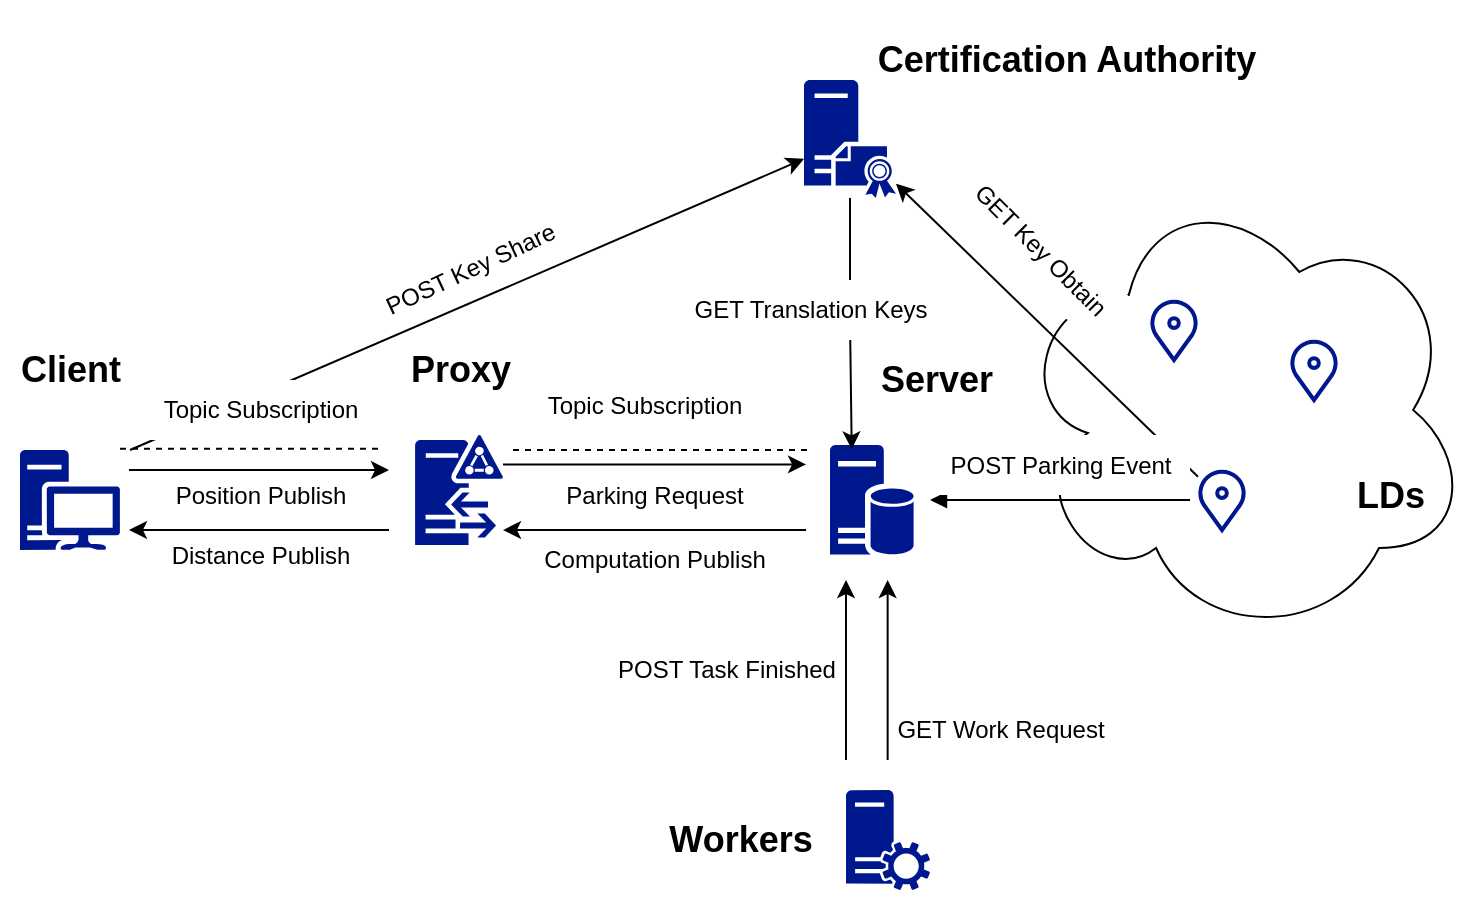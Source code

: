 <mxfile version="27.1.4">
  <diagram name="Page-1" id="tL0EpzMPCiaH0TBD6QNw">
    <mxGraphModel dx="881" dy="511" grid="1" gridSize="10" guides="1" tooltips="1" connect="1" arrows="1" fold="1" page="1" pageScale="1" pageWidth="850" pageHeight="1100" math="1" shadow="0">
      <root>
        <mxCell id="0" />
        <mxCell id="1" parent="0" />
        <mxCell id="9BL0vlbrnJeQ3a65S5Mm-3" value="" style="ellipse;shape=cloud;whiteSpace=wrap;html=1;" vertex="1" parent="1">
          <mxGeometry x="582.5" y="170" width="227.5" height="230" as="geometry" />
        </mxCell>
        <mxCell id="9BL0vlbrnJeQ3a65S5Mm-7" style="edgeStyle=orthogonalEdgeStyle;rounded=0;orthogonalLoop=1;jettySize=auto;html=1;endArrow=none;startFill=0;dashed=1;" edge="1" parent="1">
          <mxGeometry relative="1" as="geometry">
            <mxPoint x="265" y="304.38" as="targetPoint" />
            <mxPoint x="135" y="304.38" as="sourcePoint" />
          </mxGeometry>
        </mxCell>
        <mxCell id="YgEAm29q99Pr3n_9_nYM-4" value="" style="sketch=0;aspect=fixed;pointerEvents=1;shadow=0;dashed=0;html=1;strokeColor=none;labelPosition=center;verticalLabelPosition=bottom;verticalAlign=top;align=center;fillColor=#00188D;shape=mxgraph.mscae.enterprise.workstation_client" parent="1" vertex="1">
          <mxGeometry x="85" y="305" width="50" height="50" as="geometry" />
        </mxCell>
        <mxCell id="YgEAm29q99Pr3n_9_nYM-6" value="" style="sketch=0;aspect=fixed;pointerEvents=1;shadow=0;dashed=0;html=1;strokeColor=none;labelPosition=center;verticalLabelPosition=bottom;verticalAlign=top;align=center;fillColor=#00188D;shape=mxgraph.mscae.enterprise.database_server" parent="1" vertex="1">
          <mxGeometry x="490" y="302.5" width="41.8" height="55" as="geometry" />
        </mxCell>
        <mxCell id="YgEAm29q99Pr3n_9_nYM-9" value="" style="html=1;verticalLabelPosition=bottom;align=center;labelBackgroundColor=#ffffff;verticalAlign=top;strokeWidth=2;strokeColor=#00188D;shadow=0;dashed=0;shape=mxgraph.ios7.icons.location;" parent="1" vertex="1">
          <mxGeometry x="650" y="230" width="24" height="30" as="geometry" />
        </mxCell>
        <mxCell id="9BL0vlbrnJeQ3a65S5Mm-24" style="rounded=0;orthogonalLoop=1;jettySize=auto;html=1;" edge="1" parent="1" source="YgEAm29q99Pr3n_9_nYM-10" target="9BL0vlbrnJeQ3a65S5Mm-22">
          <mxGeometry relative="1" as="geometry" />
        </mxCell>
        <mxCell id="YgEAm29q99Pr3n_9_nYM-10" value="" style="html=1;verticalLabelPosition=bottom;align=center;labelBackgroundColor=#ffffff;verticalAlign=top;strokeWidth=2;strokeColor=#00188D;shadow=0;dashed=0;shape=mxgraph.ios7.icons.location;" parent="1" vertex="1">
          <mxGeometry x="674" y="315" width="24" height="30" as="geometry" />
        </mxCell>
        <mxCell id="YgEAm29q99Pr3n_9_nYM-12" value="" style="sketch=0;aspect=fixed;pointerEvents=1;shadow=0;dashed=0;html=1;strokeColor=none;labelPosition=center;verticalLabelPosition=bottom;verticalAlign=top;align=center;fillColor=#00188D;shape=mxgraph.mscae.enterprise.d" parent="1" vertex="1">
          <mxGeometry x="282.5" y="297.5" width="44" height="55" as="geometry" />
        </mxCell>
        <mxCell id="YgEAm29q99Pr3n_9_nYM-14" style="rounded=0;orthogonalLoop=1;jettySize=auto;html=1;jumpStyle=none;endArrow=none;startFill=1;flowAnimation=0;startArrow=classic;" parent="1" edge="1" source="9BL0vlbrnJeQ3a65S5Mm-22">
          <mxGeometry relative="1" as="geometry">
            <mxPoint x="470" y="170" as="sourcePoint" />
            <mxPoint x="140" y="305" as="targetPoint" />
          </mxGeometry>
        </mxCell>
        <mxCell id="YgEAm29q99Pr3n_9_nYM-16" style="rounded=0;orthogonalLoop=1;jettySize=auto;html=1;entryX=1.045;entryY=0.573;entryDx=0;entryDy=0;entryPerimeter=0;jumpStyle=none;endArrow=none;startFill=1;endFill=1;startArrow=classic;" parent="1" edge="1">
          <mxGeometry relative="1" as="geometry">
            <mxPoint x="478.02" y="312.19" as="sourcePoint" />
            <mxPoint x="326.5" y="312.205" as="targetPoint" />
          </mxGeometry>
        </mxCell>
        <mxCell id="YgEAm29q99Pr3n_9_nYM-18" style="rounded=0;orthogonalLoop=1;jettySize=auto;html=1;jumpStyle=none;endArrow=block;startFill=0;endFill=1;" parent="1" edge="1">
          <mxGeometry relative="1" as="geometry">
            <mxPoint x="670" y="330" as="sourcePoint" />
            <mxPoint x="540" y="330" as="targetPoint" />
          </mxGeometry>
        </mxCell>
        <mxCell id="YgEAm29q99Pr3n_9_nYM-20" value="&lt;h2&gt;LDs&lt;/h2&gt;" style="text;html=1;align=center;verticalAlign=middle;resizable=0;points=[];autosize=1;strokeColor=none;fillColor=none;" parent="1" vertex="1">
          <mxGeometry x="740" y="297.5" width="60" height="60" as="geometry" />
        </mxCell>
        <mxCell id="YgEAm29q99Pr3n_9_nYM-23" value="&lt;h2&gt;Server&lt;/h2&gt;" style="text;html=1;align=center;verticalAlign=middle;resizable=0;points=[];autosize=1;strokeColor=none;fillColor=none;" parent="1" vertex="1">
          <mxGeometry x="502.5" y="240" width="80" height="60" as="geometry" />
        </mxCell>
        <mxCell id="YgEAm29q99Pr3n_9_nYM-25" value="&lt;h2&gt;Client&lt;/h2&gt;" style="text;html=1;align=center;verticalAlign=middle;resizable=0;points=[];autosize=1;strokeColor=none;fillColor=none;" parent="1" vertex="1">
          <mxGeometry x="75" y="235" width="70" height="60" as="geometry" />
        </mxCell>
        <mxCell id="YgEAm29q99Pr3n_9_nYM-32" value="" style="sketch=0;pointerEvents=1;shadow=0;dashed=0;html=1;strokeColor=none;labelPosition=center;verticalLabelPosition=bottom;verticalAlign=top;align=center;fillColor=#00188D;shape=mxgraph.mscae.system_center.roles" parent="1" vertex="1">
          <mxGeometry x="498" y="475" width="42" height="50" as="geometry" />
        </mxCell>
        <mxCell id="YgEAm29q99Pr3n_9_nYM-33" style="rounded=0;orthogonalLoop=1;jettySize=auto;html=1;jumpStyle=none;endArrow=none;startFill=1;endFill=1;startArrow=classic;" parent="1" edge="1">
          <mxGeometry relative="1" as="geometry">
            <mxPoint x="518.82" y="370" as="sourcePoint" />
            <mxPoint x="518.82" y="460" as="targetPoint" />
          </mxGeometry>
        </mxCell>
        <mxCell id="YgEAm29q99Pr3n_9_nYM-36" value="&lt;h2&gt;Workers&lt;/h2&gt;" style="text;html=1;align=center;verticalAlign=middle;resizable=0;points=[];autosize=1;strokeColor=none;fillColor=none;" parent="1" vertex="1">
          <mxGeometry x="400" y="470" width="90" height="60" as="geometry" />
        </mxCell>
        <mxCell id="9BL0vlbrnJeQ3a65S5Mm-1" value="&lt;h2&gt;Proxy&lt;/h2&gt;" style="text;html=1;align=center;verticalAlign=middle;resizable=0;points=[];autosize=1;strokeColor=none;fillColor=none;" vertex="1" parent="1">
          <mxGeometry x="269.5" y="235" width="70" height="60" as="geometry" />
        </mxCell>
        <mxCell id="9BL0vlbrnJeQ3a65S5Mm-2" value="&lt;div&gt;POST Key Share&lt;/div&gt;" style="text;html=1;align=center;verticalAlign=middle;resizable=0;points=[];autosize=1;strokeColor=none;fillColor=none;rotation=-25;" vertex="1" parent="1">
          <mxGeometry x="254.5" y="200" width="110" height="30" as="geometry" />
        </mxCell>
        <mxCell id="9BL0vlbrnJeQ3a65S5Mm-6" value="GET Key Obtain" style="text;html=1;align=center;verticalAlign=middle;resizable=0;points=[];autosize=1;strokeColor=none;fillColor=default;rotation=45;" vertex="1" parent="1">
          <mxGeometry x="540" y="190" width="110" height="30" as="geometry" />
        </mxCell>
        <mxCell id="9BL0vlbrnJeQ3a65S5Mm-8" value="Topic Subscription" style="text;html=1;align=center;verticalAlign=middle;resizable=0;points=[];autosize=1;strokeColor=none;fillColor=default;" vertex="1" parent="1">
          <mxGeometry x="145" y="270" width="120" height="30" as="geometry" />
        </mxCell>
        <mxCell id="9BL0vlbrnJeQ3a65S5Mm-9" value="&lt;div&gt;Position Publish&lt;/div&gt;" style="text;html=1;align=center;verticalAlign=middle;resizable=0;points=[];autosize=1;strokeColor=none;fillColor=none;" vertex="1" parent="1">
          <mxGeometry x="149.5" y="313" width="110" height="30" as="geometry" />
        </mxCell>
        <mxCell id="9BL0vlbrnJeQ3a65S5Mm-10" style="rounded=0;orthogonalLoop=1;jettySize=auto;html=1;jumpStyle=none;endArrow=none;startFill=1;flowAnimation=0;startArrow=classic;" edge="1" parent="1">
          <mxGeometry relative="1" as="geometry">
            <mxPoint x="269.5" y="315" as="sourcePoint" />
            <mxPoint x="139.5" y="315" as="targetPoint" />
            <Array as="points">
              <mxPoint x="209.5" y="315" />
            </Array>
          </mxGeometry>
        </mxCell>
        <mxCell id="9BL0vlbrnJeQ3a65S5Mm-11" style="rounded=0;orthogonalLoop=1;jettySize=auto;html=1;jumpStyle=none;endArrow=classic;startFill=0;flowAnimation=0;startArrow=none;endFill=1;" edge="1" parent="1">
          <mxGeometry relative="1" as="geometry">
            <mxPoint x="269.5" y="345" as="sourcePoint" />
            <mxPoint x="139.5" y="345" as="targetPoint" />
            <Array as="points">
              <mxPoint x="209.5" y="345" />
            </Array>
          </mxGeometry>
        </mxCell>
        <mxCell id="9BL0vlbrnJeQ3a65S5Mm-12" value="Distance Publish" style="text;html=1;align=center;verticalAlign=middle;resizable=0;points=[];autosize=1;strokeColor=none;fillColor=none;" vertex="1" parent="1">
          <mxGeometry x="149.5" y="343" width="110" height="30" as="geometry" />
        </mxCell>
        <mxCell id="9BL0vlbrnJeQ3a65S5Mm-14" value="Parking Request" style="text;html=1;align=center;verticalAlign=middle;resizable=0;points=[];autosize=1;strokeColor=none;fillColor=none;" vertex="1" parent="1">
          <mxGeometry x="346.5" y="312.5" width="110" height="30" as="geometry" />
        </mxCell>
        <mxCell id="9BL0vlbrnJeQ3a65S5Mm-15" value="GET Work Request" style="text;html=1;align=center;verticalAlign=middle;resizable=0;points=[];autosize=1;strokeColor=none;fillColor=none;rotation=0;" vertex="1" parent="1">
          <mxGeometry x="510" y="430" width="130" height="30" as="geometry" />
        </mxCell>
        <mxCell id="9BL0vlbrnJeQ3a65S5Mm-16" style="rounded=0;orthogonalLoop=1;jettySize=auto;html=1;jumpStyle=none;endArrow=none;startFill=1;endFill=1;startArrow=classic;" edge="1" parent="1">
          <mxGeometry relative="1" as="geometry">
            <mxPoint x="498" y="370" as="sourcePoint" />
            <mxPoint x="498" y="460" as="targetPoint" />
          </mxGeometry>
        </mxCell>
        <mxCell id="9BL0vlbrnJeQ3a65S5Mm-17" value="POST Task Finished" style="text;html=1;align=center;verticalAlign=middle;resizable=0;points=[];autosize=1;strokeColor=none;fillColor=none;rotation=0;" vertex="1" parent="1">
          <mxGeometry x="372.5" y="400" width="130" height="30" as="geometry" />
        </mxCell>
        <mxCell id="9BL0vlbrnJeQ3a65S5Mm-18" value="Computation Publish" style="text;html=1;align=center;verticalAlign=middle;resizable=0;points=[];autosize=1;strokeColor=none;fillColor=none;" vertex="1" parent="1">
          <mxGeometry x="336.5" y="345" width="130" height="30" as="geometry" />
        </mxCell>
        <mxCell id="9BL0vlbrnJeQ3a65S5Mm-19" style="rounded=0;orthogonalLoop=1;jettySize=auto;html=1;entryX=1.045;entryY=0.573;entryDx=0;entryDy=0;entryPerimeter=0;jumpStyle=none;endArrow=classic;startFill=0;endFill=1;startArrow=none;" edge="1" parent="1">
          <mxGeometry relative="1" as="geometry">
            <mxPoint x="478.02" y="345" as="sourcePoint" />
            <mxPoint x="326.5" y="345.015" as="targetPoint" />
          </mxGeometry>
        </mxCell>
        <mxCell id="9BL0vlbrnJeQ3a65S5Mm-20" value="" style="html=1;verticalLabelPosition=bottom;align=center;labelBackgroundColor=#ffffff;verticalAlign=top;strokeWidth=2;strokeColor=#00188D;shadow=0;dashed=0;shape=mxgraph.ios7.icons.location;" vertex="1" parent="1">
          <mxGeometry x="720" y="250" width="24" height="30" as="geometry" />
        </mxCell>
        <mxCell id="9BL0vlbrnJeQ3a65S5Mm-21" value="POST Parking Event" style="text;html=1;align=center;verticalAlign=middle;resizable=0;points=[];autosize=1;strokeColor=none;fillColor=default;glass=0;shadow=0;fillStyle=auto;" vertex="1" parent="1">
          <mxGeometry x="540" y="297.5" width="130" height="30" as="geometry" />
        </mxCell>
        <mxCell id="9BL0vlbrnJeQ3a65S5Mm-22" value="" style="sketch=0;pointerEvents=1;shadow=0;dashed=0;html=1;strokeColor=none;fillColor=#00188D;labelPosition=center;verticalLabelPosition=bottom;verticalAlign=top;outlineConnect=0;align=center;shape=mxgraph.office.servers.certificate_authority;" vertex="1" parent="1">
          <mxGeometry x="477" y="120" width="46" height="59" as="geometry" />
        </mxCell>
        <mxCell id="9BL0vlbrnJeQ3a65S5Mm-25" value="&lt;h2&gt;Certification Authority&lt;/h2&gt;" style="text;html=1;align=center;verticalAlign=middle;resizable=0;points=[];autosize=1;strokeColor=none;fillColor=none;" vertex="1" parent="1">
          <mxGeometry x="502.5" y="80" width="210" height="60" as="geometry" />
        </mxCell>
        <mxCell id="9BL0vlbrnJeQ3a65S5Mm-27" style="edgeStyle=orthogonalEdgeStyle;rounded=0;orthogonalLoop=1;jettySize=auto;html=1;entryX=0.26;entryY=0.039;entryDx=0;entryDy=0;entryPerimeter=0;" edge="1" parent="1" source="9BL0vlbrnJeQ3a65S5Mm-22" target="YgEAm29q99Pr3n_9_nYM-6">
          <mxGeometry relative="1" as="geometry" />
        </mxCell>
        <mxCell id="9BL0vlbrnJeQ3a65S5Mm-28" value="GET Translation Keys" style="text;html=1;align=center;verticalAlign=middle;resizable=0;points=[];autosize=1;strokeColor=none;fillColor=default;gradientColor=none;" vertex="1" parent="1">
          <mxGeometry x="410" y="220" width="140" height="30" as="geometry" />
        </mxCell>
        <mxCell id="9BL0vlbrnJeQ3a65S5Mm-29" value="Topic Subscription" style="text;html=1;align=center;verticalAlign=middle;resizable=0;points=[];autosize=1;strokeColor=none;fillColor=default;" vertex="1" parent="1">
          <mxGeometry x="336.5" y="267.5" width="120" height="30" as="geometry" />
        </mxCell>
        <mxCell id="9BL0vlbrnJeQ3a65S5Mm-31" style="edgeStyle=orthogonalEdgeStyle;rounded=0;orthogonalLoop=1;jettySize=auto;html=1;endArrow=none;startFill=0;dashed=1;" edge="1" parent="1">
          <mxGeometry relative="1" as="geometry">
            <mxPoint x="480" y="305" as="targetPoint" />
            <mxPoint x="331.5" y="305" as="sourcePoint" />
          </mxGeometry>
        </mxCell>
      </root>
    </mxGraphModel>
  </diagram>
</mxfile>
